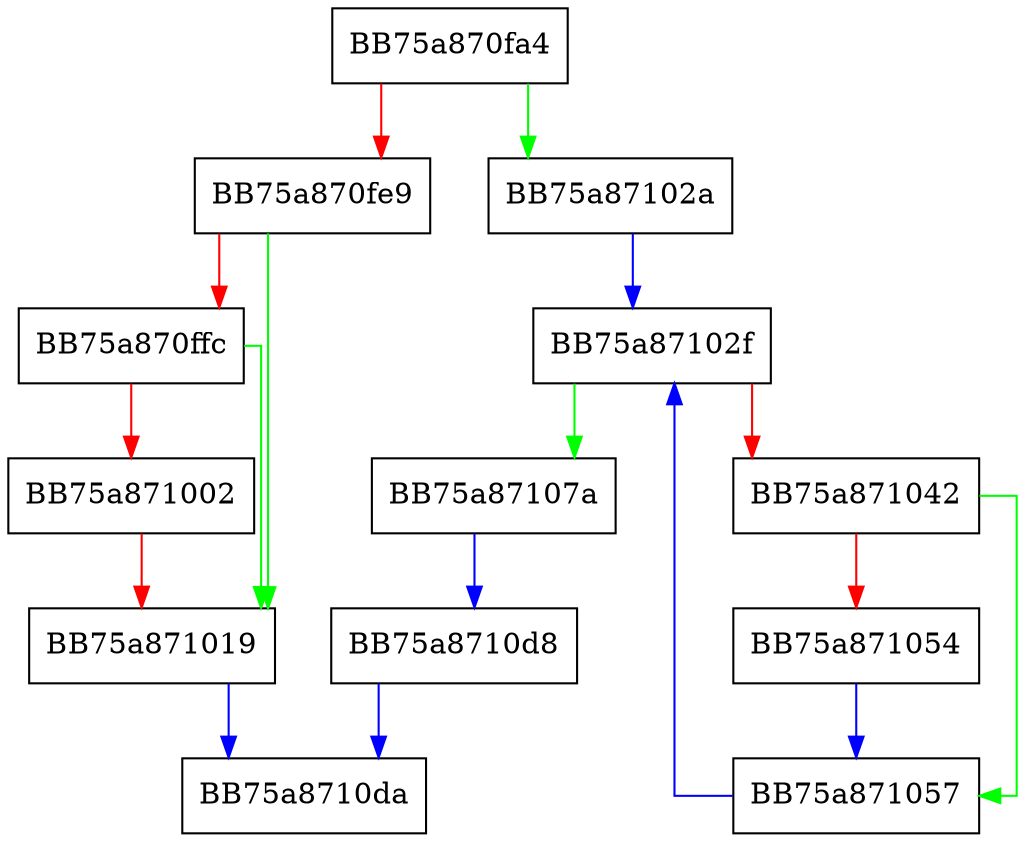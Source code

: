 digraph SetDlpExcludedProcessesCommandLineData {
  node [shape="box"];
  graph [splines=ortho];
  BB75a870fa4 -> BB75a87102a [color="green"];
  BB75a870fa4 -> BB75a870fe9 [color="red"];
  BB75a870fe9 -> BB75a871019 [color="green"];
  BB75a870fe9 -> BB75a870ffc [color="red"];
  BB75a870ffc -> BB75a871019 [color="green"];
  BB75a870ffc -> BB75a871002 [color="red"];
  BB75a871002 -> BB75a871019 [color="red"];
  BB75a871019 -> BB75a8710da [color="blue"];
  BB75a87102a -> BB75a87102f [color="blue"];
  BB75a87102f -> BB75a87107a [color="green"];
  BB75a87102f -> BB75a871042 [color="red"];
  BB75a871042 -> BB75a871057 [color="green"];
  BB75a871042 -> BB75a871054 [color="red"];
  BB75a871054 -> BB75a871057 [color="blue"];
  BB75a871057 -> BB75a87102f [color="blue"];
  BB75a87107a -> BB75a8710d8 [color="blue"];
  BB75a8710d8 -> BB75a8710da [color="blue"];
}
